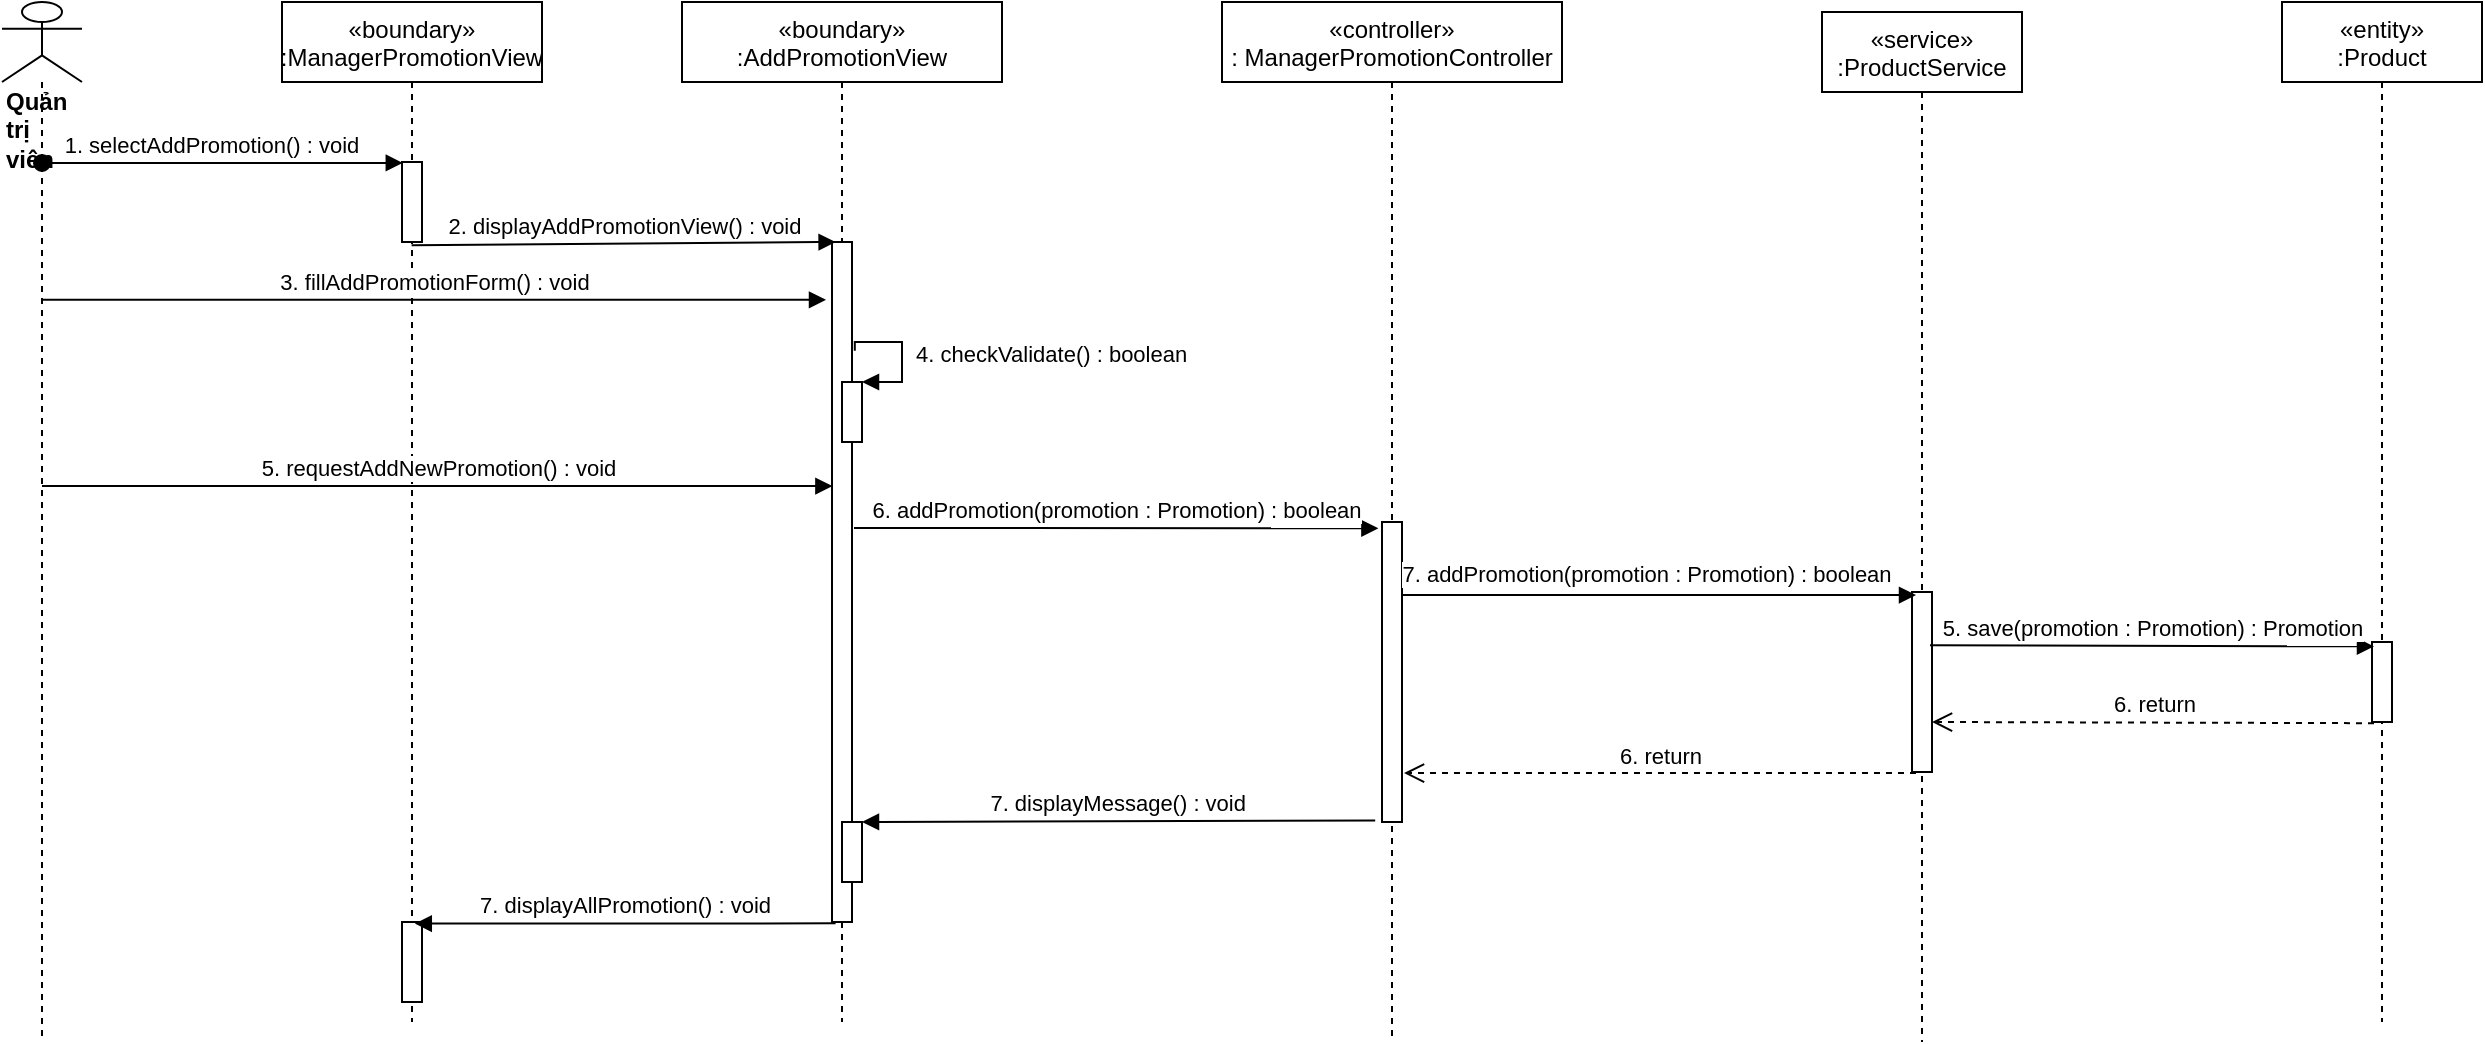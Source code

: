 <mxfile version="14.6.11" type="device"><diagram id="kgpKYQtTHZ0yAKxKKP6v" name="Page-1"><mxGraphModel dx="1038" dy="523" grid="1" gridSize="10" guides="1" tooltips="1" connect="1" arrows="1" fold="1" page="1" pageScale="1" pageWidth="850" pageHeight="1100" math="0" shadow="0"><root><mxCell id="0"/><mxCell id="1" parent="0"/><mxCell id="QBEdimFsIx6Kh-sq0Tqc-1" value="«boundary»&#10;:AddPromotionView" style="shape=umlLifeline;perimeter=lifelinePerimeter;container=1;collapsible=0;recursiveResize=0;rounded=0;shadow=0;strokeWidth=1;" vertex="1" parent="1"><mxGeometry x="410" y="80" width="160" height="510" as="geometry"/></mxCell><mxCell id="QBEdimFsIx6Kh-sq0Tqc-2" value="" style="points=[];perimeter=orthogonalPerimeter;rounded=0;shadow=0;strokeWidth=1;" vertex="1" parent="QBEdimFsIx6Kh-sq0Tqc-1"><mxGeometry x="75" y="120" width="10" height="340" as="geometry"/></mxCell><mxCell id="QBEdimFsIx6Kh-sq0Tqc-3" value="«controller»&#10;: ManagerPromotionController" style="shape=umlLifeline;perimeter=lifelinePerimeter;container=1;collapsible=0;recursiveResize=0;rounded=0;shadow=0;strokeWidth=1;" vertex="1" parent="1"><mxGeometry x="680" y="80" width="170" height="520" as="geometry"/></mxCell><mxCell id="QBEdimFsIx6Kh-sq0Tqc-23" value="" style="points=[];perimeter=orthogonalPerimeter;rounded=0;shadow=0;strokeWidth=1;" vertex="1" parent="QBEdimFsIx6Kh-sq0Tqc-3"><mxGeometry x="80" y="260" width="10" height="150" as="geometry"/></mxCell><mxCell id="QBEdimFsIx6Kh-sq0Tqc-4" value="&lt;div&gt;&lt;b&gt;Quản trị viên&lt;/b&gt;&lt;/div&gt;" style="shape=umlLifeline;participant=umlActor;perimeter=lifelinePerimeter;whiteSpace=wrap;html=1;container=1;collapsible=0;recursiveResize=0;verticalAlign=top;spacingTop=36;outlineConnect=0;align=left;size=40;" vertex="1" parent="1"><mxGeometry x="70" y="80" width="40" height="520" as="geometry"/></mxCell><mxCell id="QBEdimFsIx6Kh-sq0Tqc-5" value="1. selectAddPromotion() : void" style="verticalAlign=bottom;startArrow=oval;endArrow=block;startSize=8;shadow=0;strokeWidth=1;entryX=0.04;entryY=0.012;entryDx=0;entryDy=0;entryPerimeter=0;" edge="1" parent="1" source="QBEdimFsIx6Kh-sq0Tqc-4" target="QBEdimFsIx6Kh-sq0Tqc-17"><mxGeometry x="-0.06" relative="1" as="geometry"><mxPoint x="100" y="170" as="sourcePoint"/><mxPoint as="offset"/></mxGeometry></mxCell><mxCell id="QBEdimFsIx6Kh-sq0Tqc-6" value="«service»&#10;:ProductService" style="shape=umlLifeline;perimeter=lifelinePerimeter;container=1;collapsible=0;recursiveResize=0;rounded=0;shadow=0;strokeWidth=1;" vertex="1" parent="1"><mxGeometry x="980" y="85" width="100" height="515" as="geometry"/></mxCell><mxCell id="QBEdimFsIx6Kh-sq0Tqc-7" value="" style="points=[];perimeter=orthogonalPerimeter;rounded=0;shadow=0;strokeWidth=1;" vertex="1" parent="QBEdimFsIx6Kh-sq0Tqc-6"><mxGeometry x="45" y="290" width="10" height="90" as="geometry"/></mxCell><mxCell id="QBEdimFsIx6Kh-sq0Tqc-8" value="" style="html=1;verticalAlign=bottom;endArrow=block;entryX=0.2;entryY=0.017;entryDx=0;entryDy=0;entryPerimeter=0;" edge="1" parent="1" source="QBEdimFsIx6Kh-sq0Tqc-23" target="QBEdimFsIx6Kh-sq0Tqc-7"><mxGeometry width="80" relative="1" as="geometry"><mxPoint x="609" y="221.68" as="sourcePoint"/><mxPoint x="770" y="222" as="targetPoint"/></mxGeometry></mxCell><mxCell id="QBEdimFsIx6Kh-sq0Tqc-9" value="7. addPromotion(promotion : Promotion) : boolean" style="edgeLabel;html=1;align=center;verticalAlign=middle;resizable=0;points=[];" vertex="1" connectable="0" parent="QBEdimFsIx6Kh-sq0Tqc-8"><mxGeometry x="-0.077" y="4" relative="1" as="geometry"><mxPoint x="3" y="-7" as="offset"/></mxGeometry></mxCell><mxCell id="QBEdimFsIx6Kh-sq0Tqc-10" value="6. return" style="html=1;verticalAlign=bottom;endArrow=open;dashed=1;endSize=8;exitX=0.2;exitY=1.006;exitDx=0;exitDy=0;exitPerimeter=0;entryX=1.1;entryY=0.837;entryDx=0;entryDy=0;entryPerimeter=0;" edge="1" parent="1" source="QBEdimFsIx6Kh-sq0Tqc-7" target="QBEdimFsIx6Kh-sq0Tqc-23"><mxGeometry relative="1" as="geometry"><mxPoint x="845" y="261.015" as="sourcePoint"/><mxPoint x="580" y="307" as="targetPoint"/></mxGeometry></mxCell><mxCell id="QBEdimFsIx6Kh-sq0Tqc-11" value="7. displayMessage() : void" style="verticalAlign=bottom;endArrow=block;shadow=0;strokeWidth=1;exitX=-0.34;exitY=0.995;exitDx=0;exitDy=0;exitPerimeter=0;" edge="1" parent="1" source="QBEdimFsIx6Kh-sq0Tqc-23" target="QBEdimFsIx6Kh-sq0Tqc-25"><mxGeometry relative="1" as="geometry"><mxPoint x="550" y="319" as="sourcePoint"/><mxPoint x="520" y="489" as="targetPoint"/></mxGeometry></mxCell><mxCell id="QBEdimFsIx6Kh-sq0Tqc-12" value="«entity»&#10;:Product" style="shape=umlLifeline;perimeter=lifelinePerimeter;container=1;collapsible=0;recursiveResize=0;rounded=0;shadow=0;strokeWidth=1;" vertex="1" parent="1"><mxGeometry x="1210" y="80" width="100" height="510" as="geometry"/></mxCell><mxCell id="QBEdimFsIx6Kh-sq0Tqc-13" value="" style="points=[];perimeter=orthogonalPerimeter;rounded=0;shadow=0;strokeWidth=1;" vertex="1" parent="QBEdimFsIx6Kh-sq0Tqc-12"><mxGeometry x="45" y="320" width="10" height="40" as="geometry"/></mxCell><mxCell id="QBEdimFsIx6Kh-sq0Tqc-14" value="5. save(promotion : Promotion) : Promotion" style="html=1;verticalAlign=bottom;endArrow=block;entryX=0.1;entryY=0.055;entryDx=0;entryDy=0;entryPerimeter=0;exitX=0.9;exitY=0.296;exitDx=0;exitDy=0;exitPerimeter=0;" edge="1" parent="1" source="QBEdimFsIx6Kh-sq0Tqc-7" target="QBEdimFsIx6Kh-sq0Tqc-13"><mxGeometry width="80" relative="1" as="geometry"><mxPoint x="910" y="242" as="sourcePoint"/><mxPoint x="1010" y="239" as="targetPoint"/></mxGeometry></mxCell><mxCell id="QBEdimFsIx6Kh-sq0Tqc-15" value="6. return" style="html=1;verticalAlign=bottom;endArrow=open;dashed=1;endSize=8;exitX=0.1;exitY=1.015;exitDx=0;exitDy=0;exitPerimeter=0;" edge="1" parent="1" source="QBEdimFsIx6Kh-sq0Tqc-13"><mxGeometry relative="1" as="geometry"><mxPoint x="790" y="300" as="sourcePoint"/><mxPoint x="1035" y="440" as="targetPoint"/></mxGeometry></mxCell><mxCell id="QBEdimFsIx6Kh-sq0Tqc-16" value="«boundary»&#10;:ManagerPromotionView" style="shape=umlLifeline;perimeter=lifelinePerimeter;container=1;collapsible=0;recursiveResize=0;rounded=0;shadow=0;strokeWidth=1;" vertex="1" parent="1"><mxGeometry x="210" y="80" width="130" height="510" as="geometry"/></mxCell><mxCell id="QBEdimFsIx6Kh-sq0Tqc-17" value="" style="points=[];perimeter=orthogonalPerimeter;rounded=0;shadow=0;strokeWidth=1;" vertex="1" parent="QBEdimFsIx6Kh-sq0Tqc-16"><mxGeometry x="60" y="80" width="10" height="40" as="geometry"/></mxCell><mxCell id="QBEdimFsIx6Kh-sq0Tqc-26" value="" style="html=1;points=[];perimeter=orthogonalPerimeter;" vertex="1" parent="QBEdimFsIx6Kh-sq0Tqc-16"><mxGeometry x="60" y="460" width="10" height="40" as="geometry"/></mxCell><mxCell id="QBEdimFsIx6Kh-sq0Tqc-18" value="2. displayAddPromotionView() : void" style="html=1;verticalAlign=bottom;endArrow=block;entryX=0.18;entryY=0;entryDx=0;entryDy=0;entryPerimeter=0;exitX=0.48;exitY=1.04;exitDx=0;exitDy=0;exitPerimeter=0;" edge="1" parent="1" source="QBEdimFsIx6Kh-sq0Tqc-17" target="QBEdimFsIx6Kh-sq0Tqc-2"><mxGeometry width="80" relative="1" as="geometry"><mxPoint x="310" y="200" as="sourcePoint"/><mxPoint x="450" y="202" as="targetPoint"/></mxGeometry></mxCell><mxCell id="QBEdimFsIx6Kh-sq0Tqc-19" value="3. fillAddPromotionForm() : void" style="html=1;verticalAlign=bottom;endArrow=block;entryX=-0.3;entryY=0.085;entryDx=0;entryDy=0;entryPerimeter=0;" edge="1" parent="1" source="QBEdimFsIx6Kh-sq0Tqc-4" target="QBEdimFsIx6Kh-sq0Tqc-2"><mxGeometry width="80" relative="1" as="geometry"><mxPoint x="380" y="270" as="sourcePoint"/><mxPoint x="460" y="270" as="targetPoint"/></mxGeometry></mxCell><mxCell id="QBEdimFsIx6Kh-sq0Tqc-20" value="" style="html=1;points=[];perimeter=orthogonalPerimeter;" vertex="1" parent="1"><mxGeometry x="490" y="270" width="10" height="30" as="geometry"/></mxCell><mxCell id="QBEdimFsIx6Kh-sq0Tqc-21" value="&amp;nbsp;4. checkValidate() : boolean" style="edgeStyle=orthogonalEdgeStyle;html=1;align=left;spacingLeft=2;endArrow=block;rounded=0;entryX=1;entryY=0;exitX=1.14;exitY=0.16;exitDx=0;exitDy=0;exitPerimeter=0;" edge="1" parent="1" source="QBEdimFsIx6Kh-sq0Tqc-2" target="QBEdimFsIx6Kh-sq0Tqc-20"><mxGeometry relative="1" as="geometry"><mxPoint x="510" y="250" as="sourcePoint"/><Array as="points"><mxPoint x="520" y="250"/><mxPoint x="520" y="270"/></Array></mxGeometry></mxCell><mxCell id="QBEdimFsIx6Kh-sq0Tqc-22" value="5. requestAddNewPromotion() : void" style="html=1;verticalAlign=bottom;endArrow=block;entryX=0.02;entryY=0.359;entryDx=0;entryDy=0;entryPerimeter=0;" edge="1" parent="1" source="QBEdimFsIx6Kh-sq0Tqc-4" target="QBEdimFsIx6Kh-sq0Tqc-2"><mxGeometry width="80" relative="1" as="geometry"><mxPoint x="380" y="270" as="sourcePoint"/><mxPoint x="450" y="317" as="targetPoint"/></mxGeometry></mxCell><mxCell id="QBEdimFsIx6Kh-sq0Tqc-24" value="6. addPromotion(promotion : Promotion) : boolean" style="html=1;verticalAlign=bottom;endArrow=block;entryX=-0.18;entryY=0.021;entryDx=0;entryDy=0;entryPerimeter=0;" edge="1" parent="1" target="QBEdimFsIx6Kh-sq0Tqc-23"><mxGeometry width="80" relative="1" as="geometry"><mxPoint x="496" y="343" as="sourcePoint"/><mxPoint x="700" y="370" as="targetPoint"/></mxGeometry></mxCell><mxCell id="QBEdimFsIx6Kh-sq0Tqc-25" value="" style="html=1;points=[];perimeter=orthogonalPerimeter;" vertex="1" parent="1"><mxGeometry x="490" y="490" width="10" height="30" as="geometry"/></mxCell><mxCell id="QBEdimFsIx6Kh-sq0Tqc-27" value="7. displayAllPromotion() : void" style="verticalAlign=bottom;endArrow=block;shadow=0;strokeWidth=1;exitX=0.18;exitY=1.002;exitDx=0;exitDy=0;exitPerimeter=0;entryX=0.64;entryY=0.02;entryDx=0;entryDy=0;entryPerimeter=0;" edge="1" parent="1" source="QBEdimFsIx6Kh-sq0Tqc-2" target="QBEdimFsIx6Kh-sq0Tqc-26"><mxGeometry relative="1" as="geometry"><mxPoint x="776.6" y="499.25" as="sourcePoint"/><mxPoint x="510" y="500" as="targetPoint"/></mxGeometry></mxCell></root></mxGraphModel></diagram></mxfile>